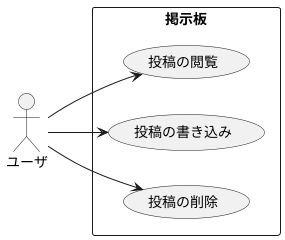 @startuml
left to right direction
actor ユーザ
rectangle 掲示板{
	ユーザ --> (投稿の閲覧)
	ユーザ --> (投稿の書き込み)
	ユーザ --> (投稿の削除)
}
@enduml